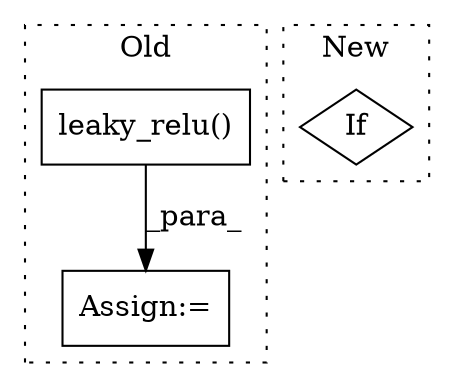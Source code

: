 digraph G {
subgraph cluster0 {
1 [label="leaky_relu()" a="75" s="1975,1991" l="15,1" shape="box"];
3 [label="Assign:=" a="68" s="1972" l="3" shape="box"];
label = "Old";
style="dotted";
}
subgraph cluster1 {
2 [label="If" a="96" s="1619" l="3" shape="diamond"];
label = "New";
style="dotted";
}
1 -> 3 [label="_para_"];
}